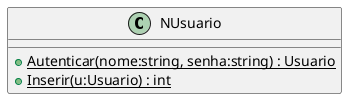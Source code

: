 @startuml
class NUsuario {
    + {static} Autenticar(nome:string, senha:string) : Usuario
    + {static} Inserir(u:Usuario) : int
}
@enduml
